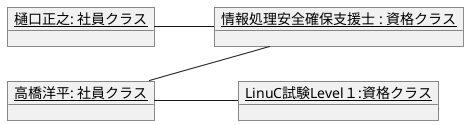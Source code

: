 @startuml
left to right direction
object "<u>高橋洋平: 社員クラス</u>" as a {


}
object "<u>樋口正之: 社員クラス</u>" as b {

}
object "<u>情報処理安全確保支援士 : 資格クラス</u>" as c{

}
object "<u>LinuC試験Level１:資格クラス</u>" as d{

}
a -- c
a -- d
b -- c
@enduml